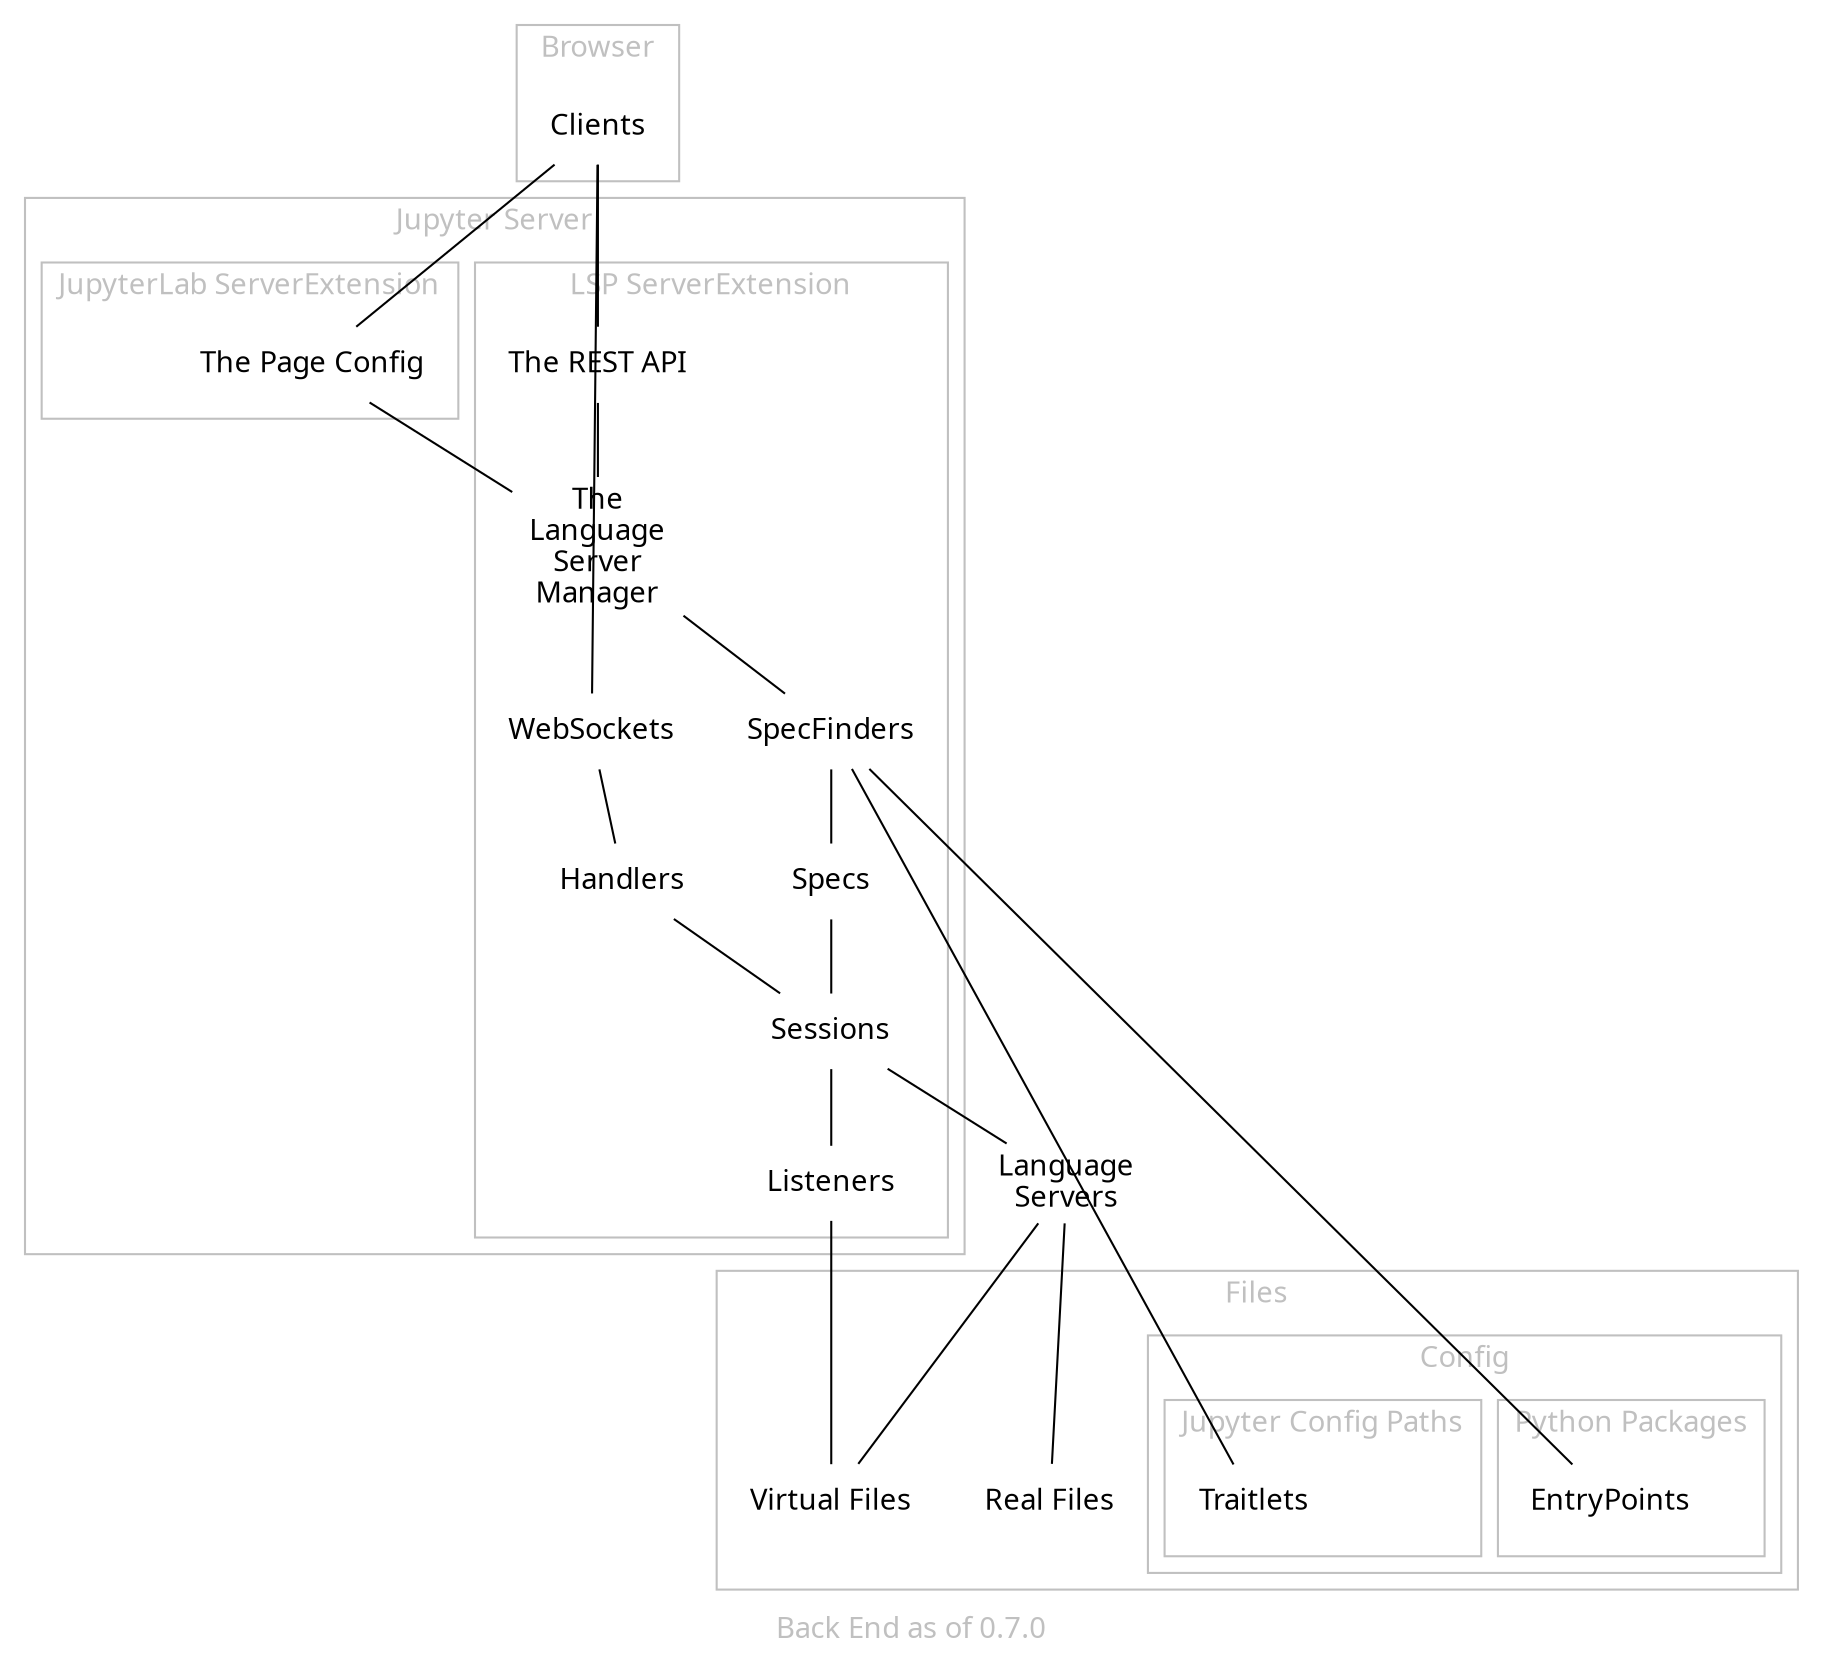 graph backend {
    label="Back End as of 0.7.0"
    splines="line"
    fontname="sans-serif"
    node[shape=none fontname="sans-serif"]
    edge[fontname="sans-serif"]
    graph[fontcolor=grey color=grey]
    subgraph cluster_browser {
        label=Browser
        Clients
    }
    subgraph cluster_notebook { label="Jupyter Server"
        subgraph cluster_lsp { label="LSP ServerExtension"
            Sessions
            Manager[label="The\nLanguage\nServer\nManager"]
            Handlers
            WebSockets
            SpecFinders
            Specs
            Listeners
            RestAPI[label="The REST API"]
        }
        subgraph cluster_lab_ext { label="JupyterLab ServerExtension"
            PageConfig[label="The Page Config"]
        }
    }
    
    subgraph cluster_files { label="Files"
        RealFiles[label="Real Files"]
        VirtualFiles[label="Virtual Files"]
        subgraph cluster_config { label="Config"
            subgraph cluster_jupyter_cfg { label="Jupyter Config Paths"
                Traitlets
            }
            subgraph cluster_python_pkgs { label="Python Packages"
                EntryPoints
            }
        }
    }

    LanguageServers[label="Language\nServers"]
    Clients -- {RestAPI PageConfig} -- Manager
    Clients -- WebSockets -- Handlers -- Sessions -- LanguageServers
    {Manager Traitlets EntryPoints} -- SpecFinders -- Specs
    Specs -- Sessions
    Sessions -- Listeners -- VirtualFiles
    LanguageServers -- {RealFiles VirtualFiles}
}